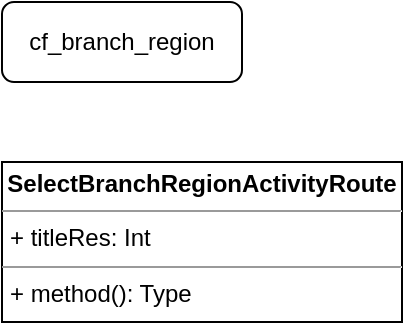 <mxfile version="17.2.6" type="github">
  <diagram id="UHKBRwJ6IzA9Z35Ti2zY" name="Page-1">
    <mxGraphModel dx="996" dy="674" grid="1" gridSize="10" guides="1" tooltips="1" connect="1" arrows="1" fold="1" page="1" pageScale="1" pageWidth="827" pageHeight="1169" math="0" shadow="0">
      <root>
        <mxCell id="0" />
        <mxCell id="1" parent="0" />
        <mxCell id="MzgWbwuip4LNhGYY2kpl-3" value="cf_branch_region" style="rounded=1;whiteSpace=wrap;html=1;" vertex="1" parent="1">
          <mxGeometry x="80" width="120" height="40" as="geometry" />
        </mxCell>
        <mxCell id="MzgWbwuip4LNhGYY2kpl-4" value="&lt;p style=&quot;margin: 0px ; margin-top: 4px ; text-align: center&quot;&gt;&lt;b&gt;SelectBranchRegionActivityRoute&lt;/b&gt;&lt;/p&gt;&lt;hr size=&quot;1&quot;&gt;&lt;p style=&quot;margin: 0px ; margin-left: 4px&quot;&gt;+ titleRes: Int&lt;br&gt;&lt;/p&gt;&lt;hr size=&quot;1&quot;&gt;&lt;p style=&quot;margin: 0px ; margin-left: 4px&quot;&gt;+ method(): Type&lt;/p&gt;" style="verticalAlign=top;align=left;overflow=fill;fontSize=12;fontFamily=Helvetica;html=1;" vertex="1" parent="1">
          <mxGeometry x="80" y="80" width="200" height="80" as="geometry" />
        </mxCell>
      </root>
    </mxGraphModel>
  </diagram>
</mxfile>
